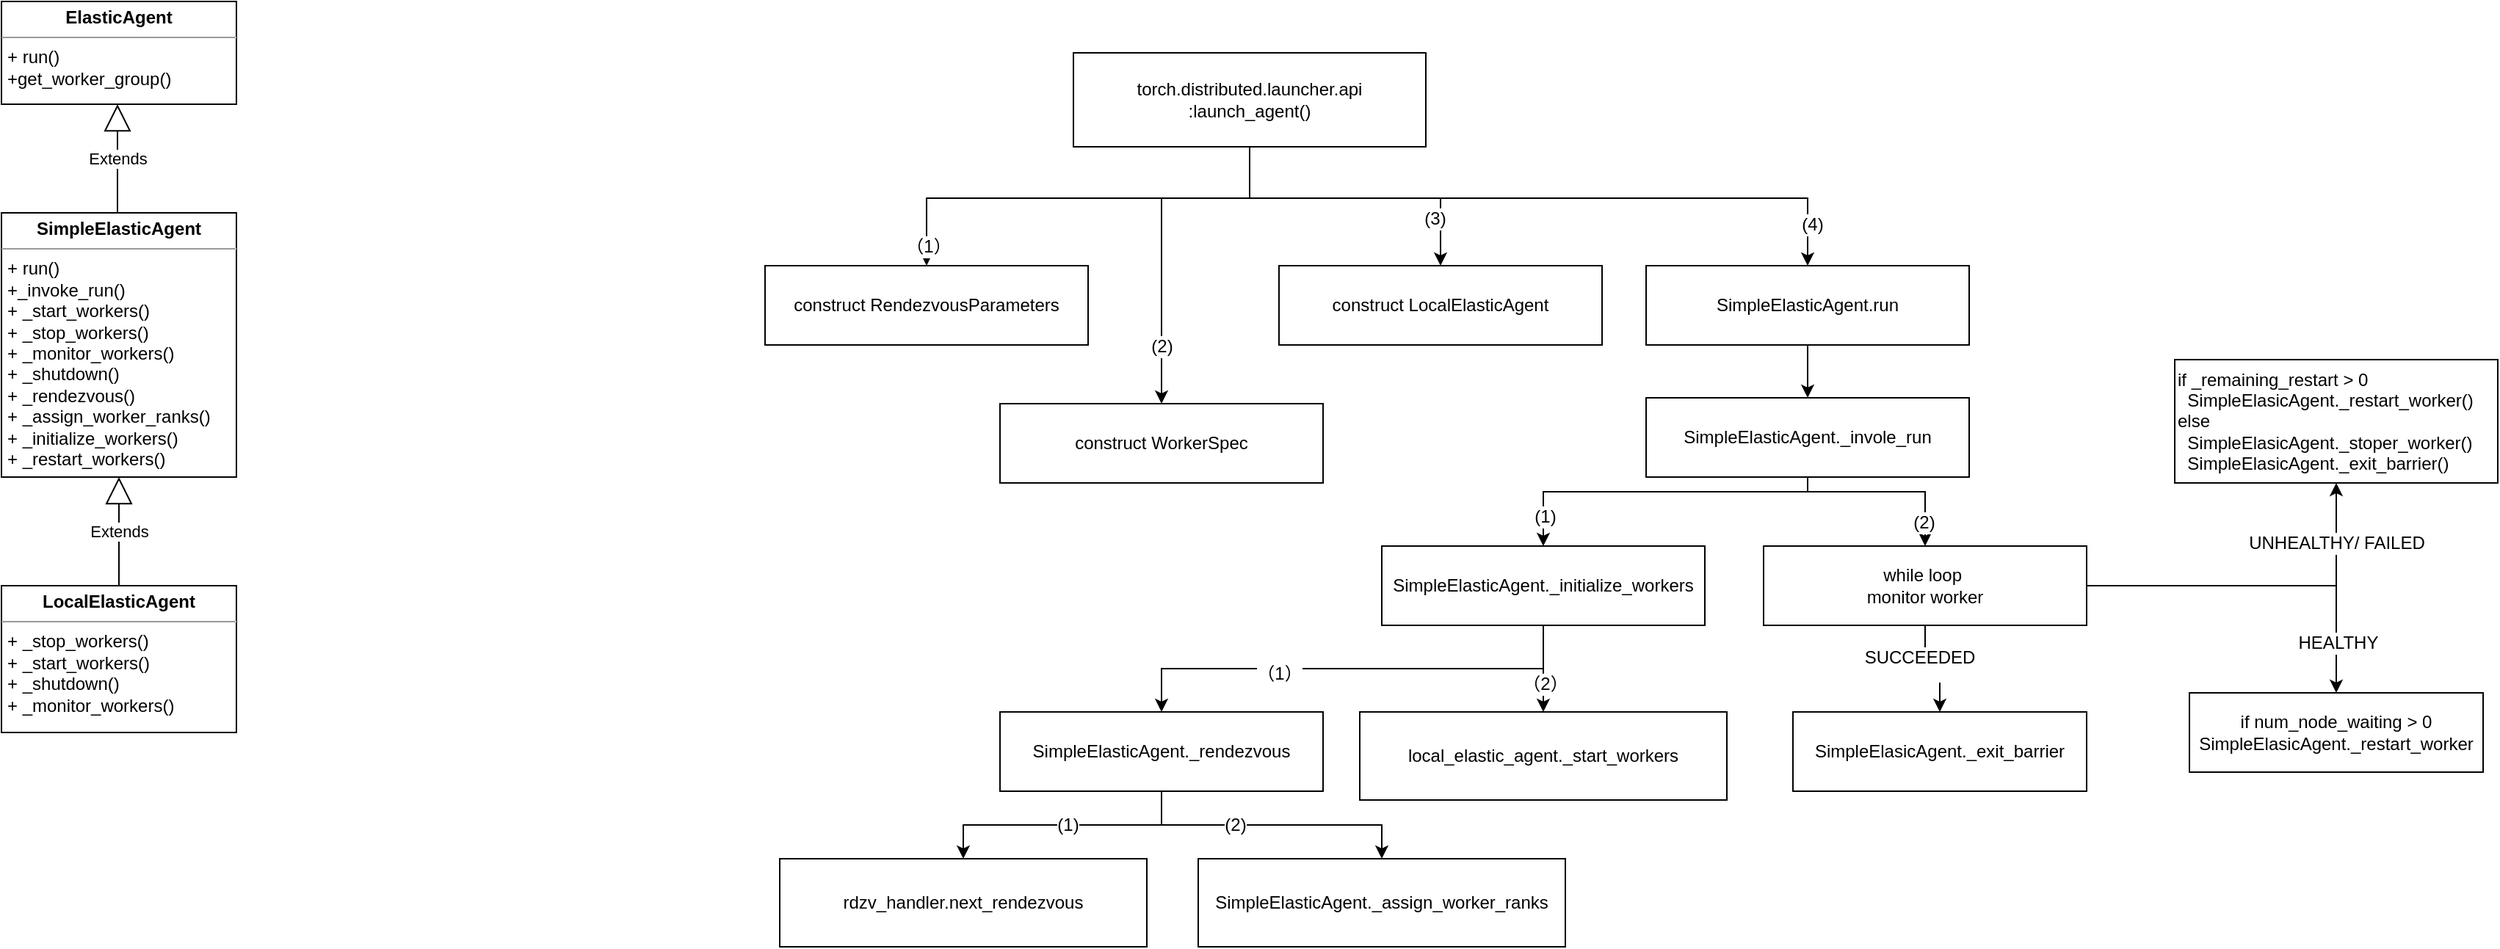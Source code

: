 <mxfile version="12.2.4" pages="1"><diagram id="Fjh5usE5VFYhuifepx47" name="Page-1"><mxGraphModel dx="1341" dy="584" grid="1" gridSize="10" guides="1" tooltips="1" connect="1" arrows="1" fold="1" page="1" pageScale="1" pageWidth="3300" pageHeight="4681" math="0" shadow="0"><root><mxCell id="0"/><mxCell id="1" parent="0"/><mxCell id="8" value="&lt;p style=&quot;margin: 0px ; margin-top: 4px ; text-align: center&quot;&gt;&lt;b&gt;ElasticAgent&lt;/b&gt;&lt;br&gt;&lt;/p&gt;&lt;hr size=&quot;1&quot;&gt;&lt;p style=&quot;margin: 0px ; margin-left: 4px&quot;&gt;&lt;/p&gt;&lt;p style=&quot;margin: 0px ; margin-left: 4px&quot;&gt;+ run()&lt;/p&gt;&lt;p style=&quot;margin: 0px ; margin-left: 4px&quot;&gt;+get_worker_group()&lt;/p&gt;" style="verticalAlign=top;align=left;overflow=fill;fontSize=12;fontFamily=Helvetica;html=1;" parent="1" vertex="1"><mxGeometry x="220" y="86" width="160" height="70" as="geometry"/></mxCell><mxCell id="9" value="&lt;p style=&quot;margin: 0px ; margin-top: 4px ; text-align: center&quot;&gt;&lt;b&gt;SimpleElasticAgent&lt;/b&gt;&lt;br&gt;&lt;/p&gt;&lt;hr size=&quot;1&quot;&gt;&lt;p style=&quot;margin: 0px ; margin-left: 4px&quot;&gt;&lt;/p&gt;&lt;p style=&quot;margin: 0px ; margin-left: 4px&quot;&gt;+ run()&lt;/p&gt;&lt;p style=&quot;margin: 0px ; margin-left: 4px&quot;&gt;+_invoke_run()&lt;/p&gt;&lt;p style=&quot;margin: 0px ; margin-left: 4px&quot;&gt;+&amp;nbsp;_start_workers()&lt;/p&gt;&lt;p style=&quot;margin: 0px ; margin-left: 4px&quot;&gt;+&amp;nbsp;_stop_workers()&lt;/p&gt;&lt;p style=&quot;margin: 0px ; margin-left: 4px&quot;&gt;+&amp;nbsp;_monitor_workers()&lt;/p&gt;&lt;p style=&quot;margin: 0px ; margin-left: 4px&quot;&gt;+&amp;nbsp;_shutdown()&lt;/p&gt;&lt;p style=&quot;margin: 0px ; margin-left: 4px&quot;&gt;+&amp;nbsp;_rendezvous()&lt;br&gt;+&amp;nbsp;_assign_worker_ranks()&lt;br&gt;+&amp;nbsp;_initialize_workers()&lt;br&gt;+&amp;nbsp;_restart_workers()&lt;/p&gt;" style="verticalAlign=top;align=left;overflow=fill;fontSize=12;fontFamily=Helvetica;html=1;" parent="1" vertex="1"><mxGeometry x="220" y="230" width="160" height="180" as="geometry"/></mxCell><mxCell id="10" value="&lt;p style=&quot;margin: 0px ; margin-top: 4px ; text-align: center&quot;&gt;&lt;b&gt;LocalElasticAgent&lt;/b&gt;&lt;br&gt;&lt;/p&gt;&lt;hr size=&quot;1&quot;&gt;&lt;p style=&quot;margin: 0px ; margin-left: 4px&quot;&gt;&lt;/p&gt;&lt;p style=&quot;margin: 0px ; margin-left: 4px&quot;&gt;+&amp;nbsp;_stop_workers()&lt;/p&gt;&lt;p style=&quot;margin: 0px ; margin-left: 4px&quot;&gt;+&amp;nbsp;_start_workers()&lt;/p&gt;&lt;p style=&quot;margin: 0px ; margin-left: 4px&quot;&gt;+&amp;nbsp;_shutdown()&lt;/p&gt;&lt;p style=&quot;margin: 0px ; margin-left: 4px&quot;&gt;+&amp;nbsp;_monitor_workers()&lt;/p&gt;" style="verticalAlign=top;align=left;overflow=fill;fontSize=12;fontFamily=Helvetica;html=1;" parent="1" vertex="1"><mxGeometry x="220" y="484" width="160" height="100" as="geometry"/></mxCell><mxCell id="11" value="Extends" style="endArrow=block;endSize=16;endFill=0;html=1;entryX=0.5;entryY=1;entryDx=0;entryDy=0;" parent="1" source="10" target="9" edge="1"><mxGeometry width="160" relative="1" as="geometry"><mxPoint x="220" y="580" as="sourcePoint"/><mxPoint x="380" y="580" as="targetPoint"/></mxGeometry></mxCell><mxCell id="12" value="Extends" style="endArrow=block;endSize=16;endFill=0;html=1;entryX=0.5;entryY=1;entryDx=0;entryDy=0;" parent="1" edge="1"><mxGeometry width="160" relative="1" as="geometry"><mxPoint x="299" y="230" as="sourcePoint"/><mxPoint x="299" y="156" as="targetPoint"/></mxGeometry></mxCell><mxCell id="41" style="edgeStyle=orthogonalEdgeStyle;rounded=0;orthogonalLoop=1;jettySize=auto;html=1;exitX=0.5;exitY=1;exitDx=0;exitDy=0;entryX=0.5;entryY=0;entryDx=0;entryDy=0;" edge="1" parent="1" source="13" target="15"><mxGeometry relative="1" as="geometry"><Array as="points"><mxPoint x="1070" y="220"/><mxPoint x="1010" y="220"/></Array></mxGeometry></mxCell><mxCell id="50" value="(2)" style="text;html=1;resizable=0;points=[];align=center;verticalAlign=middle;labelBackgroundColor=#ffffff;" vertex="1" connectable="0" parent="41"><mxGeometry x="0.666" relative="1" as="geometry"><mxPoint as="offset"/></mxGeometry></mxCell><mxCell id="42" style="edgeStyle=orthogonalEdgeStyle;rounded=0;orthogonalLoop=1;jettySize=auto;html=1;exitX=0.5;exitY=1;exitDx=0;exitDy=0;entryX=0.5;entryY=0;entryDx=0;entryDy=0;" edge="1" parent="1" source="13" target="16"><mxGeometry relative="1" as="geometry"><Array as="points"><mxPoint x="1070" y="220"/><mxPoint x="1200" y="220"/></Array></mxGeometry></mxCell><mxCell id="52" value="(3)" style="text;html=1;resizable=0;points=[];align=center;verticalAlign=middle;labelBackgroundColor=#ffffff;" vertex="1" connectable="0" parent="42"><mxGeometry x="0.697" y="-4" relative="1" as="geometry"><mxPoint as="offset"/></mxGeometry></mxCell><mxCell id="43" style="edgeStyle=orthogonalEdgeStyle;rounded=0;orthogonalLoop=1;jettySize=auto;html=1;exitX=0.5;exitY=1;exitDx=0;exitDy=0;" edge="1" parent="1" source="13" target="17"><mxGeometry relative="1" as="geometry"><Array as="points"><mxPoint x="1070" y="220"/><mxPoint x="1450" y="220"/></Array></mxGeometry></mxCell><mxCell id="55" value="(4)" style="text;html=1;resizable=0;points=[];align=center;verticalAlign=middle;labelBackgroundColor=#ffffff;" vertex="1" connectable="0" parent="43"><mxGeometry x="0.879" y="3" relative="1" as="geometry"><mxPoint as="offset"/></mxGeometry></mxCell><mxCell id="61" style="edgeStyle=orthogonalEdgeStyle;rounded=0;orthogonalLoop=1;jettySize=auto;html=1;exitX=0.5;exitY=1;exitDx=0;exitDy=0;entryX=0.5;entryY=0;entryDx=0;entryDy=0;" edge="1" parent="1" source="13" target="14"><mxGeometry relative="1" as="geometry"><Array as="points"><mxPoint x="1070" y="220"/><mxPoint x="850" y="220"/></Array></mxGeometry></mxCell><mxCell id="62" value="（1）" style="text;html=1;resizable=0;points=[];align=center;verticalAlign=middle;labelBackgroundColor=#ffffff;" vertex="1" connectable="0" parent="61"><mxGeometry x="0.911" y="1" relative="1" as="geometry"><mxPoint as="offset"/></mxGeometry></mxCell><mxCell id="13" value="torch.distributed.launcher.api&lt;br&gt;:launch_agent()" style="rounded=0;whiteSpace=wrap;html=1;" parent="1" vertex="1"><mxGeometry x="950" y="121" width="240" height="64" as="geometry"/></mxCell><mxCell id="14" value="construct&amp;nbsp;RendezvousParameters" style="rounded=0;whiteSpace=wrap;html=1;" parent="1" vertex="1"><mxGeometry x="740" y="266" width="220" height="54" as="geometry"/></mxCell><mxCell id="15" value="construct WorkerSpec" style="rounded=0;whiteSpace=wrap;html=1;" parent="1" vertex="1"><mxGeometry x="900" y="360" width="220" height="54" as="geometry"/></mxCell><mxCell id="16" value="construct LocalElasticAgent&lt;span style=&quot;color: rgba(0 , 0 , 0 , 0) ; font-family: monospace ; font-size: 0px ; white-space: nowrap&quot;&gt;%3CmxGraphModel%3E%3Croot%3E%3CmxCell%20id%3D%220%22%2F%3E%3CmxCell%20id%3D%221%22%20parent%3D%220%22%2F%3E%3CmxCell%20id%3D%222%22%20value%3D%22construct%20WorkerSpec%22%20style%3D%22rounded%3D0%3BwhiteSpace%3Dwrap%3Bhtml%3D1%3B%22%20vertex%3D%221%22%20parent%3D%221%22%3E%3CmxGeometry%20x%3D%22840%22%20y%3D%22256%22%20width%3D%22220%22%20height%3D%2254%22%20as%3D%22geometry%22%2F%3E%3C%2FmxCell%3E%3C%2Froot%3E%3C%2FmxGraphModel%3E&lt;/span&gt;&lt;span style=&quot;color: rgba(0 , 0 , 0 , 0) ; font-family: monospace ; font-size: 0px ; white-space: nowrap&quot;&gt;%3CmxGraphModel%3E%3Croot%3E%3CmxCell%20id%3D%220%22%2F%3E%3CmxCell%20id%3D%221%22%20parent%3D%220%22%2F%3E%3CmxCell%20id%3D%222%22%20value%3D%22construct%20WorkerSpec%22%20style%3D%22rounded%3D0%3BwhiteSpace%3Dwrap%3Bhtml%3D1%3B%22%20vertex%3D%221%22%20parent%3D%221%22%3E%3CmxGeometry%20x%3D%22840%22%20y%3D%22256%22%20width%3D%22220%22%20height%3D%2254%22%20as%3D%22geometry%22%2F%3E%3C%2FmxCell%3E%3C%2Froot%3E%3C%2FmxGraphModel%3E&lt;/span&gt;" style="rounded=0;whiteSpace=wrap;html=1;" parent="1" vertex="1"><mxGeometry x="1090" y="266" width="220" height="54" as="geometry"/></mxCell><mxCell id="44" style="edgeStyle=orthogonalEdgeStyle;rounded=0;orthogonalLoop=1;jettySize=auto;html=1;exitX=0.5;exitY=1;exitDx=0;exitDy=0;entryX=0.5;entryY=0;entryDx=0;entryDy=0;" edge="1" parent="1" source="17" target="24"><mxGeometry relative="1" as="geometry"/></mxCell><mxCell id="17" value="SimpleElasticAgent.run" style="rounded=0;whiteSpace=wrap;html=1;" parent="1" vertex="1"><mxGeometry x="1340" y="266" width="220" height="54" as="geometry"/></mxCell><mxCell id="47" style="edgeStyle=orthogonalEdgeStyle;rounded=0;orthogonalLoop=1;jettySize=auto;html=1;exitX=0.5;exitY=1;exitDx=0;exitDy=0;entryX=0.5;entryY=0;entryDx=0;entryDy=0;" edge="1" parent="1" source="22" target="25"><mxGeometry relative="1" as="geometry"/></mxCell><mxCell id="59" value="（1）" style="text;html=1;resizable=0;points=[];align=center;verticalAlign=middle;labelBackgroundColor=#ffffff;" vertex="1" connectable="0" parent="47"><mxGeometry x="0.315" y="3" relative="1" as="geometry"><mxPoint as="offset"/></mxGeometry></mxCell><mxCell id="64" style="edgeStyle=orthogonalEdgeStyle;rounded=0;orthogonalLoop=1;jettySize=auto;html=1;exitX=0.5;exitY=1;exitDx=0;exitDy=0;entryX=0.5;entryY=0;entryDx=0;entryDy=0;" edge="1" parent="1" source="22" target="63"><mxGeometry relative="1" as="geometry"/></mxCell><mxCell id="65" value="（2）" style="text;html=1;resizable=0;points=[];align=center;verticalAlign=middle;labelBackgroundColor=#ffffff;" vertex="1" connectable="0" parent="64"><mxGeometry x="0.336" y="1" relative="1" as="geometry"><mxPoint as="offset"/></mxGeometry></mxCell><mxCell id="22" value="SimpleElasticAgent._initialize_workers" style="rounded=0;whiteSpace=wrap;html=1;" parent="1" vertex="1"><mxGeometry x="1160" y="457" width="220" height="54" as="geometry"/></mxCell><mxCell id="28" style="edgeStyle=orthogonalEdgeStyle;rounded=0;orthogonalLoop=1;jettySize=auto;html=1;exitX=0.5;exitY=1;exitDx=0;exitDy=0;" edge="1" parent="1" source="23" target="27"><mxGeometry relative="1" as="geometry"/></mxCell><mxCell id="29" value="&lt;div style=&quot;font-family: &amp;#34;menlo&amp;#34; , &amp;#34;monaco&amp;#34; , &amp;#34;courier new&amp;#34; , monospace ; line-height: 18px ; white-space: pre&quot;&gt;&lt;br&gt;&lt;/div&gt;" style="text;html=1;resizable=0;points=[];align=center;verticalAlign=middle;labelBackgroundColor=#ffffff;" vertex="1" connectable="0" parent="28"><mxGeometry x="-0.175" y="-3" relative="1" as="geometry"><mxPoint x="-3" y="4" as="offset"/></mxGeometry></mxCell><mxCell id="30" value="&lt;div class=&quot;lake-content&quot;&gt;&lt;p id=&quot;ue3ad9807&quot; class=&quot;ne-p&quot; style=&quot;margin: 0 ; padding: 0 ; min-height: 24px&quot;&gt;&lt;span class=&quot;ne-text&quot;&gt;SUCCEEDED&lt;/span&gt;&lt;/p&gt;&lt;/div&gt;" style="text;html=1;resizable=0;points=[];align=center;verticalAlign=middle;labelBackgroundColor=#ffffff;" vertex="1" connectable="0" parent="28"><mxGeometry x="-0.26" y="-4" relative="1" as="geometry"><mxPoint as="offset"/></mxGeometry></mxCell><mxCell id="33" style="edgeStyle=orthogonalEdgeStyle;rounded=0;orthogonalLoop=1;jettySize=auto;html=1;exitX=1;exitY=0.5;exitDx=0;exitDy=0;" edge="1" parent="1" source="23" target="31"><mxGeometry relative="1" as="geometry"/></mxCell><mxCell id="35" value="&lt;div class=&quot;lake-content&quot;&gt;&lt;p id=&quot;u089547dd&quot; class=&quot;ne-p&quot; style=&quot;margin: 0 ; padding: 0 ; min-height: 24px&quot;&gt;&lt;br&gt;&lt;/p&gt;&lt;/div&gt;" style="text;html=1;resizable=0;points=[];align=center;verticalAlign=middle;labelBackgroundColor=#ffffff;" vertex="1" connectable="0" parent="33"><mxGeometry x="-0.013" relative="1" as="geometry"><mxPoint as="offset"/></mxGeometry></mxCell><mxCell id="40" value="UNHEALTHY/ FAILED" style="text;html=1;resizable=0;points=[];align=center;verticalAlign=middle;labelBackgroundColor=#ffffff;" vertex="1" connectable="0" parent="33"><mxGeometry x="0.417" y="29" relative="1" as="geometry"><mxPoint x="29" y="-29" as="offset"/></mxGeometry></mxCell><mxCell id="37" style="edgeStyle=orthogonalEdgeStyle;rounded=0;orthogonalLoop=1;jettySize=auto;html=1;exitX=1;exitY=0.5;exitDx=0;exitDy=0;entryX=0.5;entryY=0;entryDx=0;entryDy=0;" edge="1" parent="1" source="23" target="32"><mxGeometry relative="1" as="geometry"/></mxCell><mxCell id="38" value="HEALTHY" style="text;html=1;resizable=0;points=[];align=center;verticalAlign=middle;labelBackgroundColor=#ffffff;" vertex="1" connectable="0" parent="37"><mxGeometry x="0.553" y="-20" relative="1" as="geometry"><mxPoint x="21" y="20" as="offset"/></mxGeometry></mxCell><mxCell id="23" value="while loop&amp;nbsp;&lt;br&gt;monitor worker" style="rounded=0;whiteSpace=wrap;html=1;" parent="1" vertex="1"><mxGeometry x="1420" y="457" width="220" height="54" as="geometry"/></mxCell><mxCell id="45" style="edgeStyle=orthogonalEdgeStyle;rounded=0;orthogonalLoop=1;jettySize=auto;html=1;exitX=0.5;exitY=1;exitDx=0;exitDy=0;entryX=0.5;entryY=0;entryDx=0;entryDy=0;" edge="1" parent="1" source="24" target="22"><mxGeometry relative="1" as="geometry"><Array as="points"><mxPoint x="1450" y="420"/><mxPoint x="1270" y="420"/></Array></mxGeometry></mxCell><mxCell id="57" value="(1)" style="text;html=1;resizable=0;points=[];align=center;verticalAlign=middle;labelBackgroundColor=#ffffff;" vertex="1" connectable="0" parent="45"><mxGeometry x="0.825" y="1" relative="1" as="geometry"><mxPoint as="offset"/></mxGeometry></mxCell><mxCell id="46" style="edgeStyle=orthogonalEdgeStyle;rounded=0;orthogonalLoop=1;jettySize=auto;html=1;exitX=0.5;exitY=1;exitDx=0;exitDy=0;entryX=0.5;entryY=0;entryDx=0;entryDy=0;" edge="1" parent="1" source="24" target="23"><mxGeometry relative="1" as="geometry"><Array as="points"><mxPoint x="1450" y="420"/><mxPoint x="1530" y="420"/></Array></mxGeometry></mxCell><mxCell id="58" value="(2)" style="text;html=1;resizable=0;points=[];align=center;verticalAlign=middle;labelBackgroundColor=#ffffff;" vertex="1" connectable="0" parent="46"><mxGeometry x="0.743" y="-1" relative="1" as="geometry"><mxPoint as="offset"/></mxGeometry></mxCell><mxCell id="24" value="SimpleElasticAgent._invole_run" style="rounded=0;whiteSpace=wrap;html=1;" vertex="1" parent="1"><mxGeometry x="1340" y="356" width="220" height="54" as="geometry"/></mxCell><mxCell id="67" style="edgeStyle=orthogonalEdgeStyle;rounded=0;orthogonalLoop=1;jettySize=auto;html=1;exitX=0.5;exitY=1;exitDx=0;exitDy=0;entryX=0.5;entryY=0;entryDx=0;entryDy=0;" edge="1" parent="1" source="25" target="66"><mxGeometry relative="1" as="geometry"/></mxCell><mxCell id="69" value="(1)" style="text;html=1;resizable=0;points=[];align=center;verticalAlign=middle;labelBackgroundColor=#ffffff;" vertex="1" connectable="0" parent="67"><mxGeometry x="-0.041" relative="1" as="geometry"><mxPoint as="offset"/></mxGeometry></mxCell><mxCell id="68" style="edgeStyle=orthogonalEdgeStyle;rounded=0;orthogonalLoop=1;jettySize=auto;html=1;exitX=0.5;exitY=1;exitDx=0;exitDy=0;" edge="1" parent="1" source="25" target="26"><mxGeometry relative="1" as="geometry"/></mxCell><mxCell id="70" value="(2)" style="text;html=1;resizable=0;points=[];align=center;verticalAlign=middle;labelBackgroundColor=#ffffff;" vertex="1" connectable="0" parent="68"><mxGeometry x="-0.261" relative="1" as="geometry"><mxPoint as="offset"/></mxGeometry></mxCell><mxCell id="25" value="SimpleElasticAgent._rendezvous" style="rounded=0;whiteSpace=wrap;html=1;" vertex="1" parent="1"><mxGeometry x="900" y="570" width="220" height="54" as="geometry"/></mxCell><mxCell id="26" value="SimpleElasticAgent._assign_worker_ranks" style="rounded=0;whiteSpace=wrap;html=1;" vertex="1" parent="1"><mxGeometry x="1035" y="670" width="250" height="60" as="geometry"/></mxCell><mxCell id="27" value="SimpleElasicAgent._exit_barrier" style="rounded=0;whiteSpace=wrap;html=1;" vertex="1" parent="1"><mxGeometry x="1440" y="570" width="200" height="54" as="geometry"/></mxCell><mxCell id="31" value="if _remaining_restart &amp;gt; 0&lt;br&gt;&amp;nbsp; SimpleElasicAgent._restart_worker()&lt;br&gt;else&lt;br&gt;&amp;nbsp; SimpleElasicAgent._stoper_worker()&lt;br&gt;&amp;nbsp; SimpleElasicAgent._exit_barrier()" style="rounded=0;whiteSpace=wrap;html=1;align=left;" vertex="1" parent="1"><mxGeometry x="1700" y="330" width="220" height="84" as="geometry"/></mxCell><mxCell id="32" value="if num_node_waiting &amp;gt; 0&lt;br&gt;SimpleElasicAgent._restart_worker" style="rounded=0;whiteSpace=wrap;html=1;" vertex="1" parent="1"><mxGeometry x="1710" y="557" width="200" height="54" as="geometry"/></mxCell><mxCell id="63" value="local_elastic_agent._start_workers" style="rounded=0;whiteSpace=wrap;html=1;" vertex="1" parent="1"><mxGeometry x="1145" y="570" width="250" height="60" as="geometry"/></mxCell><mxCell id="66" value="rdzv_handler.next_rendezvous" style="rounded=0;whiteSpace=wrap;html=1;" vertex="1" parent="1"><mxGeometry x="750" y="670" width="250" height="60" as="geometry"/></mxCell></root></mxGraphModel></diagram></mxfile>